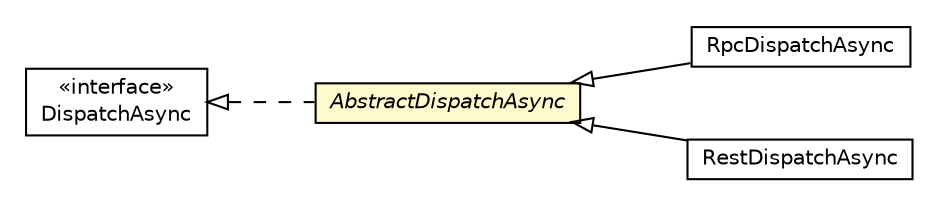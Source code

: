 #!/usr/local/bin/dot
#
# Class diagram 
# Generated by UMLGraph version R5_6-24-gf6e263 (http://www.umlgraph.org/)
#

digraph G {
	edge [fontname="Helvetica",fontsize=10,labelfontname="Helvetica",labelfontsize=10];
	node [fontname="Helvetica",fontsize=10,shape=plaintext];
	nodesep=0.25;
	ranksep=0.5;
	rankdir=LR;
	// com.gwtplatform.dispatch.shared.DispatchAsync
	c59260 [label=<<table title="com.gwtplatform.dispatch.shared.DispatchAsync" border="0" cellborder="1" cellspacing="0" cellpadding="2" port="p" href="../shared/DispatchAsync.html">
		<tr><td><table border="0" cellspacing="0" cellpadding="1">
<tr><td align="center" balign="center"> &#171;interface&#187; </td></tr>
<tr><td align="center" balign="center"> DispatchAsync </td></tr>
		</table></td></tr>
		</table>>, URL="../shared/DispatchAsync.html", fontname="Helvetica", fontcolor="black", fontsize=10.0];
	// com.gwtplatform.dispatch.client.AbstractDispatchAsync
	c59273 [label=<<table title="com.gwtplatform.dispatch.client.AbstractDispatchAsync" border="0" cellborder="1" cellspacing="0" cellpadding="2" port="p" bgcolor="lemonChiffon" href="./AbstractDispatchAsync.html">
		<tr><td><table border="0" cellspacing="0" cellpadding="1">
<tr><td align="center" balign="center"><font face="Helvetica-Oblique"> AbstractDispatchAsync </font></td></tr>
		</table></td></tr>
		</table>>, URL="./AbstractDispatchAsync.html", fontname="Helvetica", fontcolor="black", fontsize=10.0];
	// com.gwtplatform.dispatch.client.RpcDispatchAsync
	c59286 [label=<<table title="com.gwtplatform.dispatch.client.RpcDispatchAsync" border="0" cellborder="1" cellspacing="0" cellpadding="2" port="p" href="./RpcDispatchAsync.html">
		<tr><td><table border="0" cellspacing="0" cellpadding="1">
<tr><td align="center" balign="center"> RpcDispatchAsync </td></tr>
		</table></td></tr>
		</table>>, URL="./RpcDispatchAsync.html", fontname="Helvetica", fontcolor="black", fontsize=10.0];
	// com.gwtplatform.dispatch.client.rest.RestDispatchAsync
	c59530 [label=<<table title="com.gwtplatform.dispatch.client.rest.RestDispatchAsync" border="0" cellborder="1" cellspacing="0" cellpadding="2" port="p" href="./rest/RestDispatchAsync.html">
		<tr><td><table border="0" cellspacing="0" cellpadding="1">
<tr><td align="center" balign="center"> RestDispatchAsync </td></tr>
		</table></td></tr>
		</table>>, URL="./rest/RestDispatchAsync.html", fontname="Helvetica", fontcolor="black", fontsize=10.0];
	//com.gwtplatform.dispatch.client.AbstractDispatchAsync implements com.gwtplatform.dispatch.shared.DispatchAsync
	c59260:p -> c59273:p [dir=back,arrowtail=empty,style=dashed];
	//com.gwtplatform.dispatch.client.RpcDispatchAsync extends com.gwtplatform.dispatch.client.AbstractDispatchAsync
	c59273:p -> c59286:p [dir=back,arrowtail=empty];
	//com.gwtplatform.dispatch.client.rest.RestDispatchAsync extends com.gwtplatform.dispatch.client.AbstractDispatchAsync
	c59273:p -> c59530:p [dir=back,arrowtail=empty];
}

